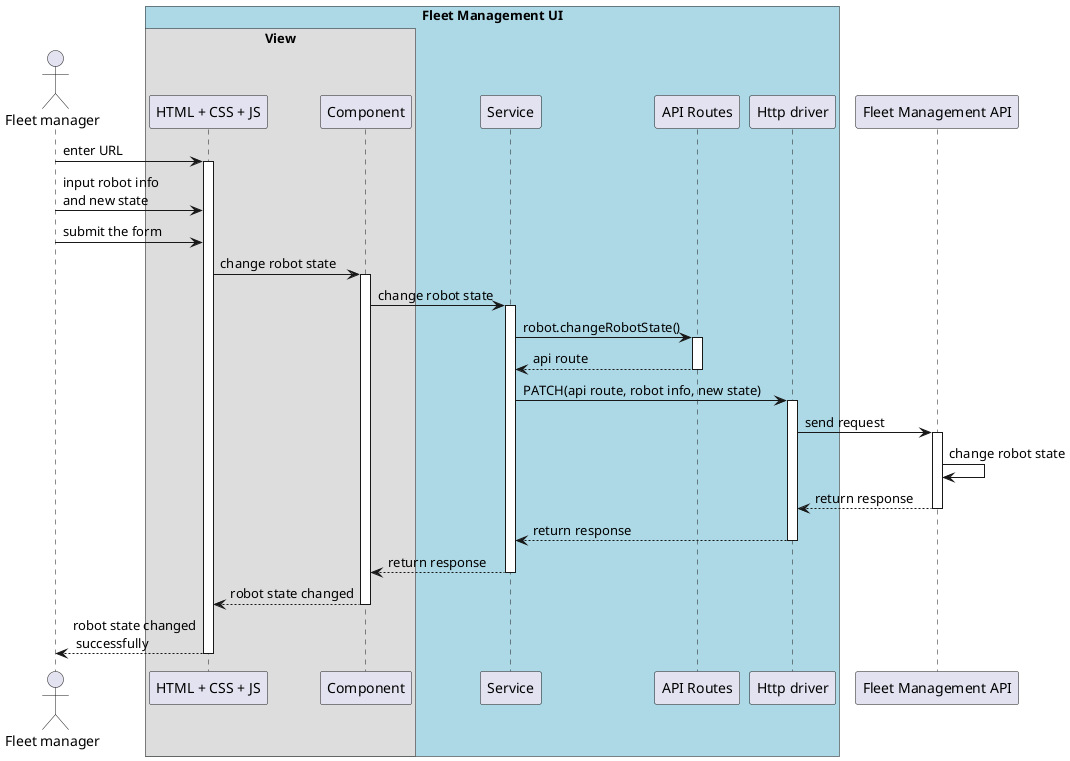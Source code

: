 @startuml SD Lv3

!pragma teoz true

actor "Fleet manager" as fleet
box "Fleet Management UI" #LightBlue

    box "View"
        participant "HTML + CSS + JS" as html
        participant "Component" as component
    end box
    participant "Service" as service
    participant "API Routes" as API_ROUTES
    participant "Http driver" as http

end box
participant "Fleet Management API" as fleetAPI

fleet -> html : enter URL
activate html
fleet -> html : input robot info\nand new state
fleet -> html : submit the form

    html -> component : change robot state
    activate component

        component -> service : change robot state
        activate service

            service -> API_ROUTES : robot.changeRobotState()
            activate API_ROUTES

            API_ROUTES --> service : api route
            deactivate API_ROUTES

            service -> http : PATCH(api route, robot info, new state)
            activate http

                http -> fleetAPI : send request
                activate fleetAPI

                    fleetAPI -> fleetAPI : change robot state
                    
                fleetAPI --> http : return response
                deactivate fleetAPI

            http --> service : return response
            deactivate http

        service --> component : return response
        deactivate service

    component --> html : robot state changed 
    deactivate component

html --> fleet : robot state changed\n successfully
deactivate html


@enduml
